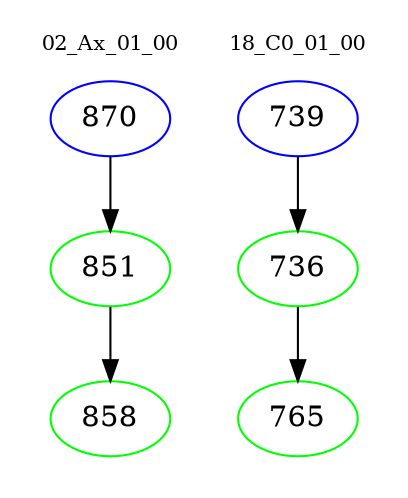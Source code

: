 digraph{
subgraph cluster_0 {
color = white
label = "02_Ax_01_00";
fontsize=10;
T0_870 [label="870", color="blue"]
T0_870 -> T0_851 [color="black"]
T0_851 [label="851", color="green"]
T0_851 -> T0_858 [color="black"]
T0_858 [label="858", color="green"]
}
subgraph cluster_1 {
color = white
label = "18_C0_01_00";
fontsize=10;
T1_739 [label="739", color="blue"]
T1_739 -> T1_736 [color="black"]
T1_736 [label="736", color="green"]
T1_736 -> T1_765 [color="black"]
T1_765 [label="765", color="green"]
}
}
